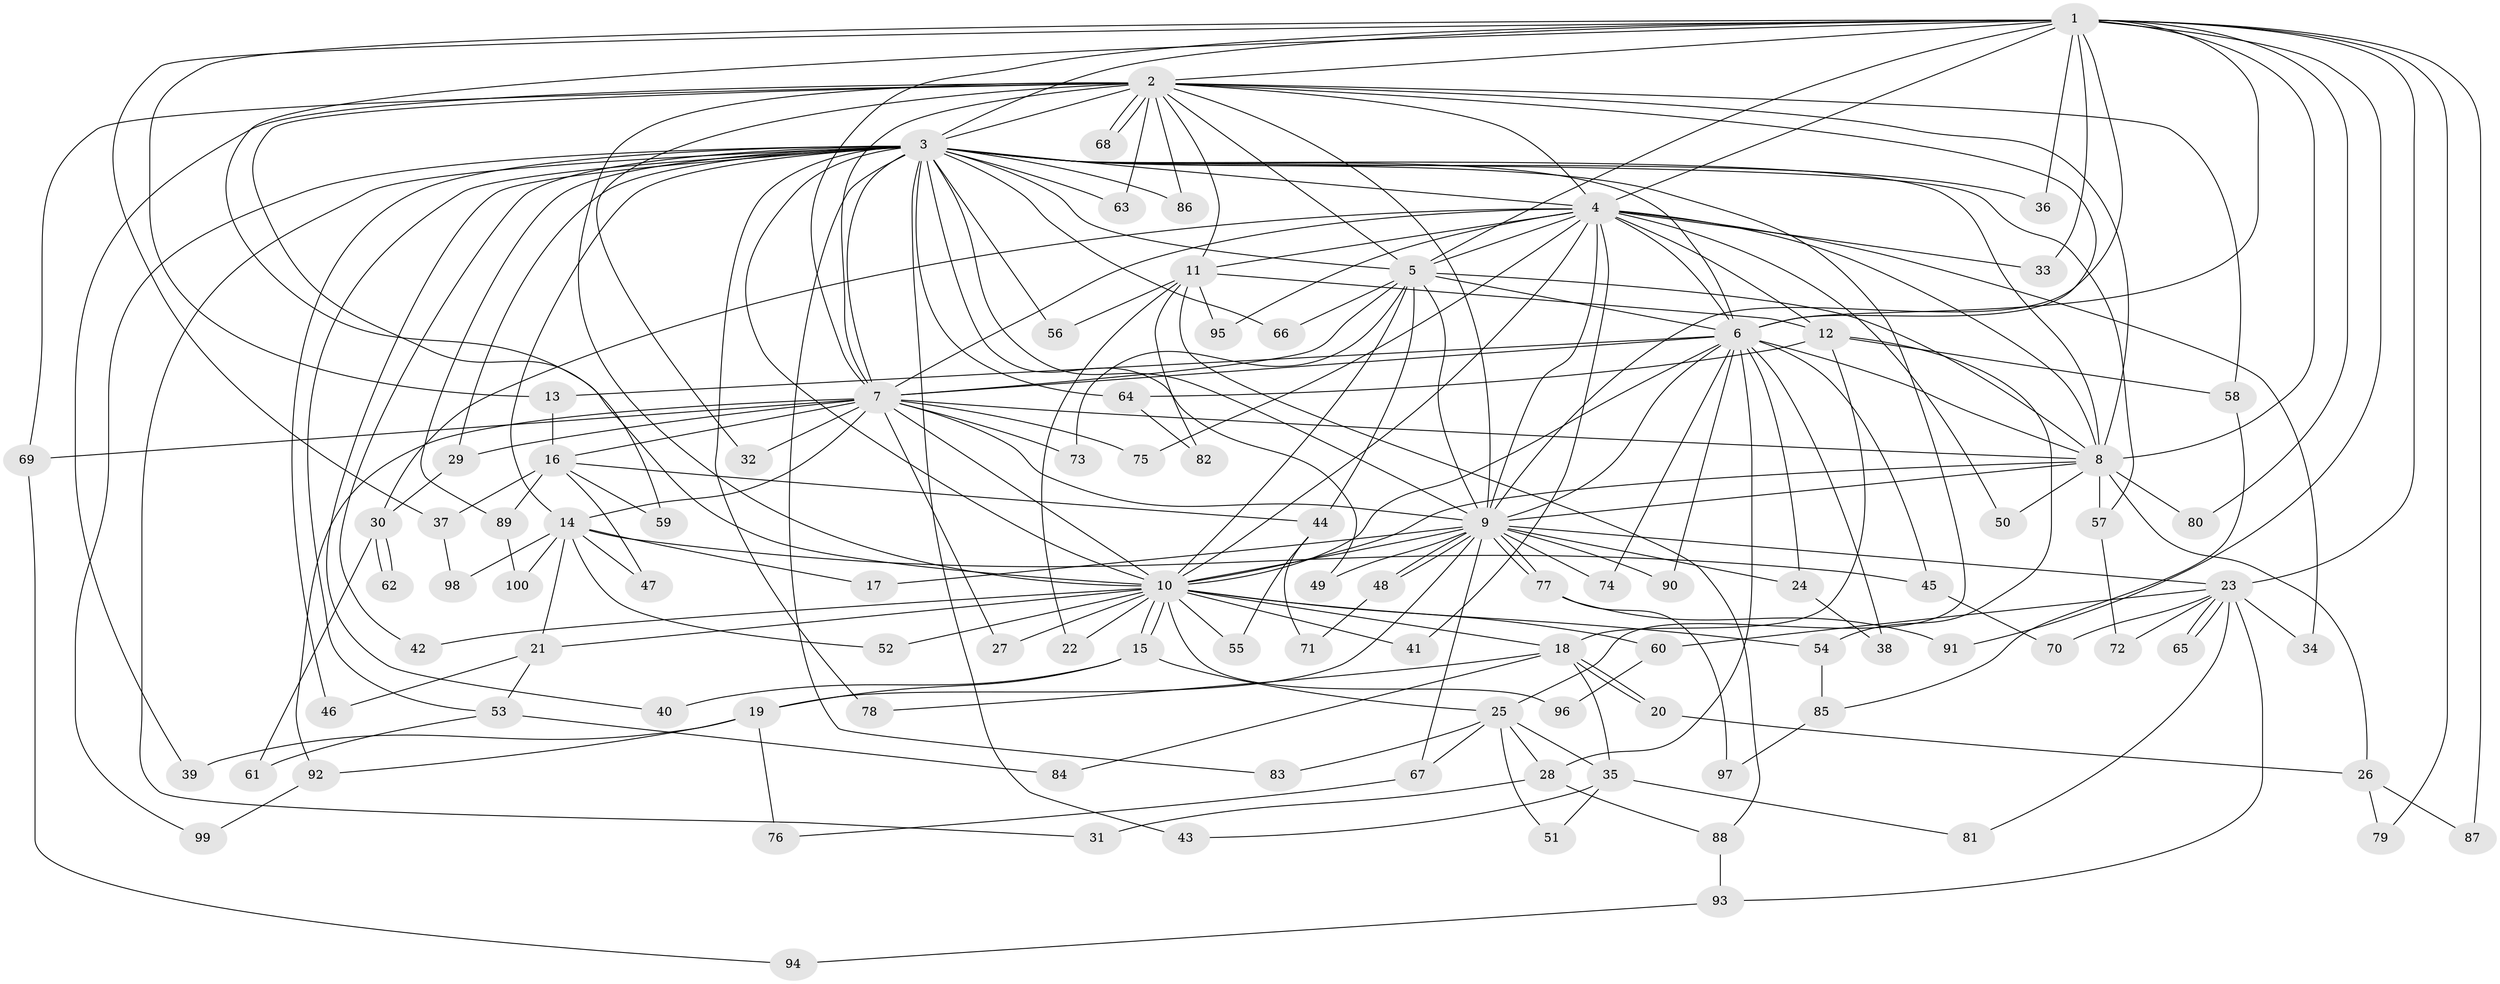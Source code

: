 // coarse degree distribution, {12: 0.06666666666666667, 20: 0.03333333333333333, 7: 0.1, 14: 0.06666666666666667, 4: 0.06666666666666667, 3: 0.1, 6: 0.03333333333333333, 5: 0.06666666666666667, 2: 0.4, 1: 0.06666666666666667}
// Generated by graph-tools (version 1.1) at 2025/17/03/04/25 18:17:38]
// undirected, 100 vertices, 225 edges
graph export_dot {
graph [start="1"]
  node [color=gray90,style=filled];
  1;
  2;
  3;
  4;
  5;
  6;
  7;
  8;
  9;
  10;
  11;
  12;
  13;
  14;
  15;
  16;
  17;
  18;
  19;
  20;
  21;
  22;
  23;
  24;
  25;
  26;
  27;
  28;
  29;
  30;
  31;
  32;
  33;
  34;
  35;
  36;
  37;
  38;
  39;
  40;
  41;
  42;
  43;
  44;
  45;
  46;
  47;
  48;
  49;
  50;
  51;
  52;
  53;
  54;
  55;
  56;
  57;
  58;
  59;
  60;
  61;
  62;
  63;
  64;
  65;
  66;
  67;
  68;
  69;
  70;
  71;
  72;
  73;
  74;
  75;
  76;
  77;
  78;
  79;
  80;
  81;
  82;
  83;
  84;
  85;
  86;
  87;
  88;
  89;
  90;
  91;
  92;
  93;
  94;
  95;
  96;
  97;
  98;
  99;
  100;
  1 -- 2;
  1 -- 3;
  1 -- 4;
  1 -- 5;
  1 -- 6;
  1 -- 7;
  1 -- 8;
  1 -- 9;
  1 -- 10;
  1 -- 13;
  1 -- 23;
  1 -- 33;
  1 -- 36;
  1 -- 37;
  1 -- 79;
  1 -- 80;
  1 -- 87;
  1 -- 91;
  2 -- 3;
  2 -- 4;
  2 -- 5;
  2 -- 6;
  2 -- 7;
  2 -- 8;
  2 -- 9;
  2 -- 10;
  2 -- 11;
  2 -- 32;
  2 -- 39;
  2 -- 58;
  2 -- 59;
  2 -- 63;
  2 -- 68;
  2 -- 68;
  2 -- 69;
  2 -- 86;
  3 -- 4;
  3 -- 5;
  3 -- 6;
  3 -- 7;
  3 -- 8;
  3 -- 9;
  3 -- 10;
  3 -- 14;
  3 -- 25;
  3 -- 29;
  3 -- 31;
  3 -- 36;
  3 -- 40;
  3 -- 42;
  3 -- 43;
  3 -- 46;
  3 -- 49;
  3 -- 53;
  3 -- 56;
  3 -- 57;
  3 -- 63;
  3 -- 64;
  3 -- 66;
  3 -- 78;
  3 -- 83;
  3 -- 86;
  3 -- 89;
  3 -- 99;
  4 -- 5;
  4 -- 6;
  4 -- 7;
  4 -- 8;
  4 -- 9;
  4 -- 10;
  4 -- 11;
  4 -- 12;
  4 -- 30;
  4 -- 33;
  4 -- 34;
  4 -- 41;
  4 -- 50;
  4 -- 75;
  4 -- 95;
  5 -- 6;
  5 -- 7;
  5 -- 8;
  5 -- 9;
  5 -- 10;
  5 -- 44;
  5 -- 66;
  5 -- 73;
  6 -- 7;
  6 -- 8;
  6 -- 9;
  6 -- 10;
  6 -- 13;
  6 -- 24;
  6 -- 28;
  6 -- 38;
  6 -- 45;
  6 -- 74;
  6 -- 90;
  7 -- 8;
  7 -- 9;
  7 -- 10;
  7 -- 14;
  7 -- 16;
  7 -- 27;
  7 -- 29;
  7 -- 32;
  7 -- 69;
  7 -- 73;
  7 -- 75;
  7 -- 92;
  8 -- 9;
  8 -- 10;
  8 -- 26;
  8 -- 50;
  8 -- 57;
  8 -- 80;
  9 -- 10;
  9 -- 17;
  9 -- 19;
  9 -- 23;
  9 -- 24;
  9 -- 48;
  9 -- 48;
  9 -- 49;
  9 -- 67;
  9 -- 74;
  9 -- 77;
  9 -- 77;
  9 -- 90;
  10 -- 15;
  10 -- 15;
  10 -- 18;
  10 -- 21;
  10 -- 22;
  10 -- 27;
  10 -- 41;
  10 -- 42;
  10 -- 52;
  10 -- 54;
  10 -- 55;
  10 -- 60;
  10 -- 96;
  11 -- 12;
  11 -- 22;
  11 -- 56;
  11 -- 82;
  11 -- 88;
  11 -- 95;
  12 -- 18;
  12 -- 54;
  12 -- 58;
  12 -- 64;
  13 -- 16;
  14 -- 17;
  14 -- 21;
  14 -- 45;
  14 -- 47;
  14 -- 52;
  14 -- 98;
  14 -- 100;
  15 -- 19;
  15 -- 25;
  15 -- 40;
  16 -- 37;
  16 -- 44;
  16 -- 47;
  16 -- 59;
  16 -- 89;
  18 -- 20;
  18 -- 20;
  18 -- 35;
  18 -- 78;
  18 -- 84;
  19 -- 39;
  19 -- 76;
  19 -- 92;
  20 -- 26;
  21 -- 46;
  21 -- 53;
  23 -- 34;
  23 -- 60;
  23 -- 65;
  23 -- 65;
  23 -- 70;
  23 -- 72;
  23 -- 81;
  23 -- 93;
  24 -- 38;
  25 -- 28;
  25 -- 35;
  25 -- 51;
  25 -- 67;
  25 -- 83;
  26 -- 79;
  26 -- 87;
  28 -- 31;
  28 -- 88;
  29 -- 30;
  30 -- 61;
  30 -- 62;
  30 -- 62;
  35 -- 43;
  35 -- 51;
  35 -- 81;
  37 -- 98;
  44 -- 55;
  44 -- 71;
  45 -- 70;
  48 -- 71;
  53 -- 61;
  53 -- 84;
  54 -- 85;
  57 -- 72;
  58 -- 85;
  60 -- 96;
  64 -- 82;
  67 -- 76;
  69 -- 94;
  77 -- 91;
  77 -- 97;
  85 -- 97;
  88 -- 93;
  89 -- 100;
  92 -- 99;
  93 -- 94;
}

